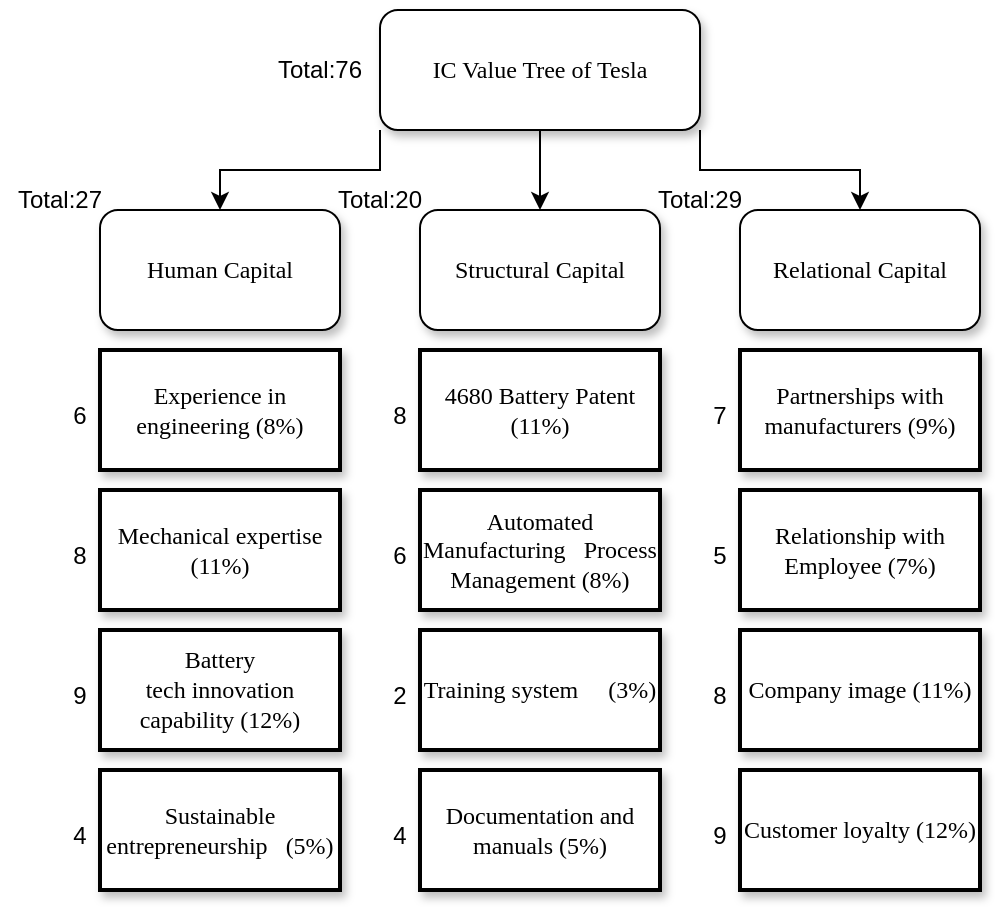 <mxfile version="26.1.0">
  <diagram name="Page-1" id="10a91c8b-09ff-31b1-d368-03940ed4cc9e">
    <mxGraphModel dx="1982" dy="570" grid="1" gridSize="10" guides="1" tooltips="1" connect="1" arrows="1" fold="1" page="1" pageScale="1" pageWidth="1100" pageHeight="850" background="none" math="0" shadow="0">
      <root>
        <mxCell id="0" />
        <mxCell id="1" parent="0" />
        <mxCell id="EvxOzW7UoI8eBh-CcRAq-5" style="edgeStyle=orthogonalEdgeStyle;rounded=0;orthogonalLoop=1;jettySize=auto;html=1;exitX=0.5;exitY=1;exitDx=0;exitDy=0;entryX=0.5;entryY=0;entryDx=0;entryDy=0;" parent="1" source="62893188c0fa7362-1" target="62893188c0fa7362-2" edge="1">
          <mxGeometry relative="1" as="geometry" />
        </mxCell>
        <mxCell id="EvxOzW7UoI8eBh-CcRAq-7" style="edgeStyle=orthogonalEdgeStyle;rounded=0;orthogonalLoop=1;jettySize=auto;html=1;exitX=0;exitY=1;exitDx=0;exitDy=0;entryX=0.5;entryY=0;entryDx=0;entryDy=0;" parent="1" source="62893188c0fa7362-1" target="EvxOzW7UoI8eBh-CcRAq-1" edge="1">
          <mxGeometry relative="1" as="geometry" />
        </mxCell>
        <mxCell id="EvxOzW7UoI8eBh-CcRAq-8" style="edgeStyle=orthogonalEdgeStyle;rounded=0;orthogonalLoop=1;jettySize=auto;html=1;exitX=1;exitY=1;exitDx=0;exitDy=0;entryX=0.5;entryY=0;entryDx=0;entryDy=0;" parent="1" source="62893188c0fa7362-1" target="EvxOzW7UoI8eBh-CcRAq-2" edge="1">
          <mxGeometry relative="1" as="geometry" />
        </mxCell>
        <mxCell id="62893188c0fa7362-1" value="IC Value Tree of Tesla" style="whiteSpace=wrap;html=1;rounded=1;shadow=1;labelBackgroundColor=none;strokeWidth=1;fontFamily=Verdana;fontSize=12;align=center;" parent="1" vertex="1">
          <mxGeometry x="140" y="60" width="160" height="60" as="geometry" />
        </mxCell>
        <mxCell id="62893188c0fa7362-2" value="&lt;span&gt;Structural Capit&lt;/span&gt;&lt;span style=&quot;background-color: transparent; color: light-dark(rgb(0, 0, 0), rgb(255, 255, 255));&quot;&gt;al&lt;/span&gt;" style="whiteSpace=wrap;html=1;rounded=1;shadow=1;labelBackgroundColor=none;strokeWidth=1;fontFamily=Verdana;fontSize=12;align=center;" parent="1" vertex="1">
          <mxGeometry x="160" y="160" width="120" height="60" as="geometry" />
        </mxCell>
        <mxCell id="62893188c0fa7362-20" value="&lt;p class=&quot;MsoNormal&quot;&gt;Experience in engineering (8%)&lt;/p&gt;" style="whiteSpace=wrap;html=1;rounded=0;shadow=1;labelBackgroundColor=none;strokeWidth=2;fontFamily=Verdana;fontSize=12;align=center;" parent="1" vertex="1">
          <mxGeometry y="230" width="120" height="60" as="geometry" />
        </mxCell>
        <mxCell id="EvxOzW7UoI8eBh-CcRAq-1" value="&lt;span&gt;Human Capit&lt;/span&gt;&lt;span style=&quot;background-color: transparent; color: light-dark(rgb(0, 0, 0), rgb(255, 255, 255));&quot;&gt;al&lt;/span&gt;" style="whiteSpace=wrap;html=1;rounded=1;shadow=1;labelBackgroundColor=none;strokeWidth=1;fontFamily=Verdana;fontSize=12;align=center;" parent="1" vertex="1">
          <mxGeometry y="160" width="120" height="60" as="geometry" />
        </mxCell>
        <mxCell id="EvxOzW7UoI8eBh-CcRAq-2" value="Relational Capital" style="whiteSpace=wrap;html=1;rounded=1;shadow=1;labelBackgroundColor=none;strokeWidth=1;fontFamily=Verdana;fontSize=12;align=center;" parent="1" vertex="1">
          <mxGeometry x="320" y="160" width="120" height="60" as="geometry" />
        </mxCell>
        <mxCell id="EvxOzW7UoI8eBh-CcRAq-9" value="&lt;p class=&quot;MsoNormal&quot;&gt;Mechanical expertise (11%)&lt;/p&gt;" style="whiteSpace=wrap;html=1;rounded=0;shadow=1;labelBackgroundColor=none;strokeWidth=2;fontFamily=Verdana;fontSize=12;align=center;" parent="1" vertex="1">
          <mxGeometry y="300" width="120" height="60" as="geometry" />
        </mxCell>
        <mxCell id="EvxOzW7UoI8eBh-CcRAq-10" value="&lt;p class=&quot;MsoNormal&quot;&gt;&lt;span style=&quot;line-height: 115%;&quot;&gt;&lt;font style=&quot;font-size: 12px;&quot;&gt;Battery&lt;br&gt;tech innovation capability (12%)&lt;/font&gt;&lt;/span&gt;&lt;/p&gt;" style="whiteSpace=wrap;html=1;rounded=0;shadow=1;labelBackgroundColor=none;strokeWidth=2;fontFamily=Verdana;fontSize=12;align=center;" parent="1" vertex="1">
          <mxGeometry y="370" width="120" height="60" as="geometry" />
        </mxCell>
        <mxCell id="EvxOzW7UoI8eBh-CcRAq-11" value="&lt;p class=&quot;MsoNormal&quot;&gt;&lt;span style=&quot;line-height: 115%;&quot;&gt;&lt;font style=&quot;font-size: 12px;&quot;&gt;Sustainable&lt;br&gt;entrepreneurship&amp;nbsp; &amp;nbsp;&lt;/font&gt;&lt;/span&gt;&lt;span style=&quot;background-color: transparent; color: light-dark(rgb(0, 0, 0), rgb(255, 255, 255));&quot;&gt;(5%)&lt;/span&gt;&lt;/p&gt;" style="whiteSpace=wrap;html=1;rounded=0;shadow=1;labelBackgroundColor=none;strokeWidth=2;fontFamily=Verdana;fontSize=12;align=center;" parent="1" vertex="1">
          <mxGeometry y="440" width="120" height="60" as="geometry" />
        </mxCell>
        <mxCell id="EvxOzW7UoI8eBh-CcRAq-12" value="6" style="text;html=1;align=center;verticalAlign=middle;whiteSpace=wrap;rounded=0;" parent="1" vertex="1">
          <mxGeometry x="-40" y="247.5" width="60" height="30" as="geometry" />
        </mxCell>
        <mxCell id="EvxOzW7UoI8eBh-CcRAq-13" value="8" style="text;html=1;align=center;verticalAlign=middle;whiteSpace=wrap;rounded=0;" parent="1" vertex="1">
          <mxGeometry x="-40" y="317.5" width="60" height="30" as="geometry" />
        </mxCell>
        <mxCell id="EvxOzW7UoI8eBh-CcRAq-14" value="9" style="text;html=1;align=center;verticalAlign=middle;whiteSpace=wrap;rounded=0;" parent="1" vertex="1">
          <mxGeometry x="-40" y="387.5" width="60" height="30" as="geometry" />
        </mxCell>
        <mxCell id="EvxOzW7UoI8eBh-CcRAq-15" value="4" style="text;html=1;align=center;verticalAlign=middle;whiteSpace=wrap;rounded=0;" parent="1" vertex="1">
          <mxGeometry x="-40" y="457.5" width="60" height="30" as="geometry" />
        </mxCell>
        <mxCell id="EvxOzW7UoI8eBh-CcRAq-16" value="Total:27" style="text;html=1;align=center;verticalAlign=middle;whiteSpace=wrap;rounded=0;" parent="1" vertex="1">
          <mxGeometry x="-50" y="140" width="60" height="30" as="geometry" />
        </mxCell>
        <mxCell id="EvxOzW7UoI8eBh-CcRAq-25" value="4680 Battery Patent (11%)" style="whiteSpace=wrap;html=1;rounded=0;shadow=1;labelBackgroundColor=none;strokeWidth=2;fontFamily=Verdana;fontSize=12;align=center;" parent="1" vertex="1">
          <mxGeometry x="160" y="230" width="120" height="60" as="geometry" />
        </mxCell>
        <mxCell id="EvxOzW7UoI8eBh-CcRAq-26" value="&lt;p class=&quot;MsoNormal&quot;&gt;Automated Manufacturing&amp;nbsp; &amp;nbsp;&lt;span style=&quot;background-color: transparent; color: light-dark(rgb(0, 0, 0), rgb(255, 255, 255));&quot;&gt;Process Management (8%)&lt;/span&gt;&lt;/p&gt;" style="whiteSpace=wrap;html=1;rounded=0;shadow=1;labelBackgroundColor=none;strokeWidth=2;fontFamily=Verdana;fontSize=12;align=center;" parent="1" vertex="1">
          <mxGeometry x="160" y="300" width="120" height="60" as="geometry" />
        </mxCell>
        <mxCell id="EvxOzW7UoI8eBh-CcRAq-27" value="&lt;p class=&quot;MsoNormal&quot;&gt;Training system&amp;nbsp; &amp;nbsp; &amp;nbsp;(3%)&lt;/p&gt;" style="whiteSpace=wrap;html=1;rounded=0;shadow=1;labelBackgroundColor=none;strokeWidth=2;fontFamily=Verdana;fontSize=12;align=center;" parent="1" vertex="1">
          <mxGeometry x="160" y="370" width="120" height="60" as="geometry" />
        </mxCell>
        <mxCell id="EvxOzW7UoI8eBh-CcRAq-28" value="&lt;p class=&quot;MsoNormal&quot;&gt;Documentation and manuals (5%)&lt;/p&gt;" style="whiteSpace=wrap;html=1;rounded=0;shadow=1;labelBackgroundColor=none;strokeWidth=2;fontFamily=Verdana;fontSize=12;align=center;" parent="1" vertex="1">
          <mxGeometry x="160" y="440" width="120" height="60" as="geometry" />
        </mxCell>
        <mxCell id="EvxOzW7UoI8eBh-CcRAq-29" value="8" style="text;html=1;align=center;verticalAlign=middle;whiteSpace=wrap;rounded=0;" parent="1" vertex="1">
          <mxGeometry x="120" y="247.5" width="60" height="30" as="geometry" />
        </mxCell>
        <mxCell id="EvxOzW7UoI8eBh-CcRAq-30" value="6" style="text;html=1;align=center;verticalAlign=middle;whiteSpace=wrap;rounded=0;" parent="1" vertex="1">
          <mxGeometry x="120" y="317.5" width="60" height="30" as="geometry" />
        </mxCell>
        <mxCell id="EvxOzW7UoI8eBh-CcRAq-31" value="2" style="text;html=1;align=center;verticalAlign=middle;whiteSpace=wrap;rounded=0;" parent="1" vertex="1">
          <mxGeometry x="120" y="387.5" width="60" height="30" as="geometry" />
        </mxCell>
        <mxCell id="EvxOzW7UoI8eBh-CcRAq-32" value="4" style="text;html=1;align=center;verticalAlign=middle;whiteSpace=wrap;rounded=0;" parent="1" vertex="1">
          <mxGeometry x="120" y="457.5" width="60" height="30" as="geometry" />
        </mxCell>
        <mxCell id="EvxOzW7UoI8eBh-CcRAq-33" value="Total:20" style="text;html=1;align=center;verticalAlign=middle;whiteSpace=wrap;rounded=0;" parent="1" vertex="1">
          <mxGeometry x="110" y="140" width="60" height="30" as="geometry" />
        </mxCell>
        <mxCell id="EvxOzW7UoI8eBh-CcRAq-34" value="&lt;p class=&quot;MsoNormal&quot;&gt;Partnerships with manufacturers (9%)&lt;/p&gt;" style="whiteSpace=wrap;html=1;rounded=0;shadow=1;labelBackgroundColor=none;strokeWidth=2;fontFamily=Verdana;fontSize=12;align=center;" parent="1" vertex="1">
          <mxGeometry x="320" y="230" width="120" height="60" as="geometry" />
        </mxCell>
        <mxCell id="EvxOzW7UoI8eBh-CcRAq-35" value="&lt;p class=&quot;MsoNormal&quot;&gt;Relationship with Employee (7%)&lt;/p&gt;" style="whiteSpace=wrap;html=1;rounded=0;shadow=1;labelBackgroundColor=none;strokeWidth=2;fontFamily=Verdana;fontSize=12;align=center;" parent="1" vertex="1">
          <mxGeometry x="320" y="300" width="120" height="60" as="geometry" />
        </mxCell>
        <mxCell id="EvxOzW7UoI8eBh-CcRAq-36" value="&lt;p class=&quot;MsoNormal&quot;&gt;Company image (11%)&lt;/p&gt;" style="whiteSpace=wrap;html=1;rounded=0;shadow=1;labelBackgroundColor=none;strokeWidth=2;fontFamily=Verdana;fontSize=12;align=center;" parent="1" vertex="1">
          <mxGeometry x="320" y="370" width="120" height="60" as="geometry" />
        </mxCell>
        <mxCell id="EvxOzW7UoI8eBh-CcRAq-37" value="&lt;p class=&quot;MsoNormal&quot;&gt;Customer loyalty (12%)&lt;/p&gt;" style="whiteSpace=wrap;html=1;rounded=0;shadow=1;labelBackgroundColor=none;strokeWidth=2;fontFamily=Verdana;fontSize=12;align=center;" parent="1" vertex="1">
          <mxGeometry x="320" y="440" width="120" height="60" as="geometry" />
        </mxCell>
        <mxCell id="EvxOzW7UoI8eBh-CcRAq-38" value="7" style="text;html=1;align=center;verticalAlign=middle;whiteSpace=wrap;rounded=0;" parent="1" vertex="1">
          <mxGeometry x="280" y="247.5" width="60" height="30" as="geometry" />
        </mxCell>
        <mxCell id="EvxOzW7UoI8eBh-CcRAq-39" value="5" style="text;html=1;align=center;verticalAlign=middle;whiteSpace=wrap;rounded=0;" parent="1" vertex="1">
          <mxGeometry x="280" y="317.5" width="60" height="30" as="geometry" />
        </mxCell>
        <mxCell id="EvxOzW7UoI8eBh-CcRAq-40" value="8" style="text;html=1;align=center;verticalAlign=middle;whiteSpace=wrap;rounded=0;" parent="1" vertex="1">
          <mxGeometry x="280" y="387.5" width="60" height="30" as="geometry" />
        </mxCell>
        <mxCell id="EvxOzW7UoI8eBh-CcRAq-41" value="9" style="text;html=1;align=center;verticalAlign=middle;whiteSpace=wrap;rounded=0;" parent="1" vertex="1">
          <mxGeometry x="280" y="457.5" width="60" height="30" as="geometry" />
        </mxCell>
        <mxCell id="EvxOzW7UoI8eBh-CcRAq-42" value="Total:29" style="text;html=1;align=center;verticalAlign=middle;whiteSpace=wrap;rounded=0;" parent="1" vertex="1">
          <mxGeometry x="270" y="140" width="60" height="30" as="geometry" />
        </mxCell>
        <mxCell id="VNCRtV6QTXXchVGfWkxQ-1" value="Total:76" style="text;html=1;align=center;verticalAlign=middle;whiteSpace=wrap;rounded=0;" vertex="1" parent="1">
          <mxGeometry x="80" y="75" width="60" height="30" as="geometry" />
        </mxCell>
      </root>
    </mxGraphModel>
  </diagram>
</mxfile>
